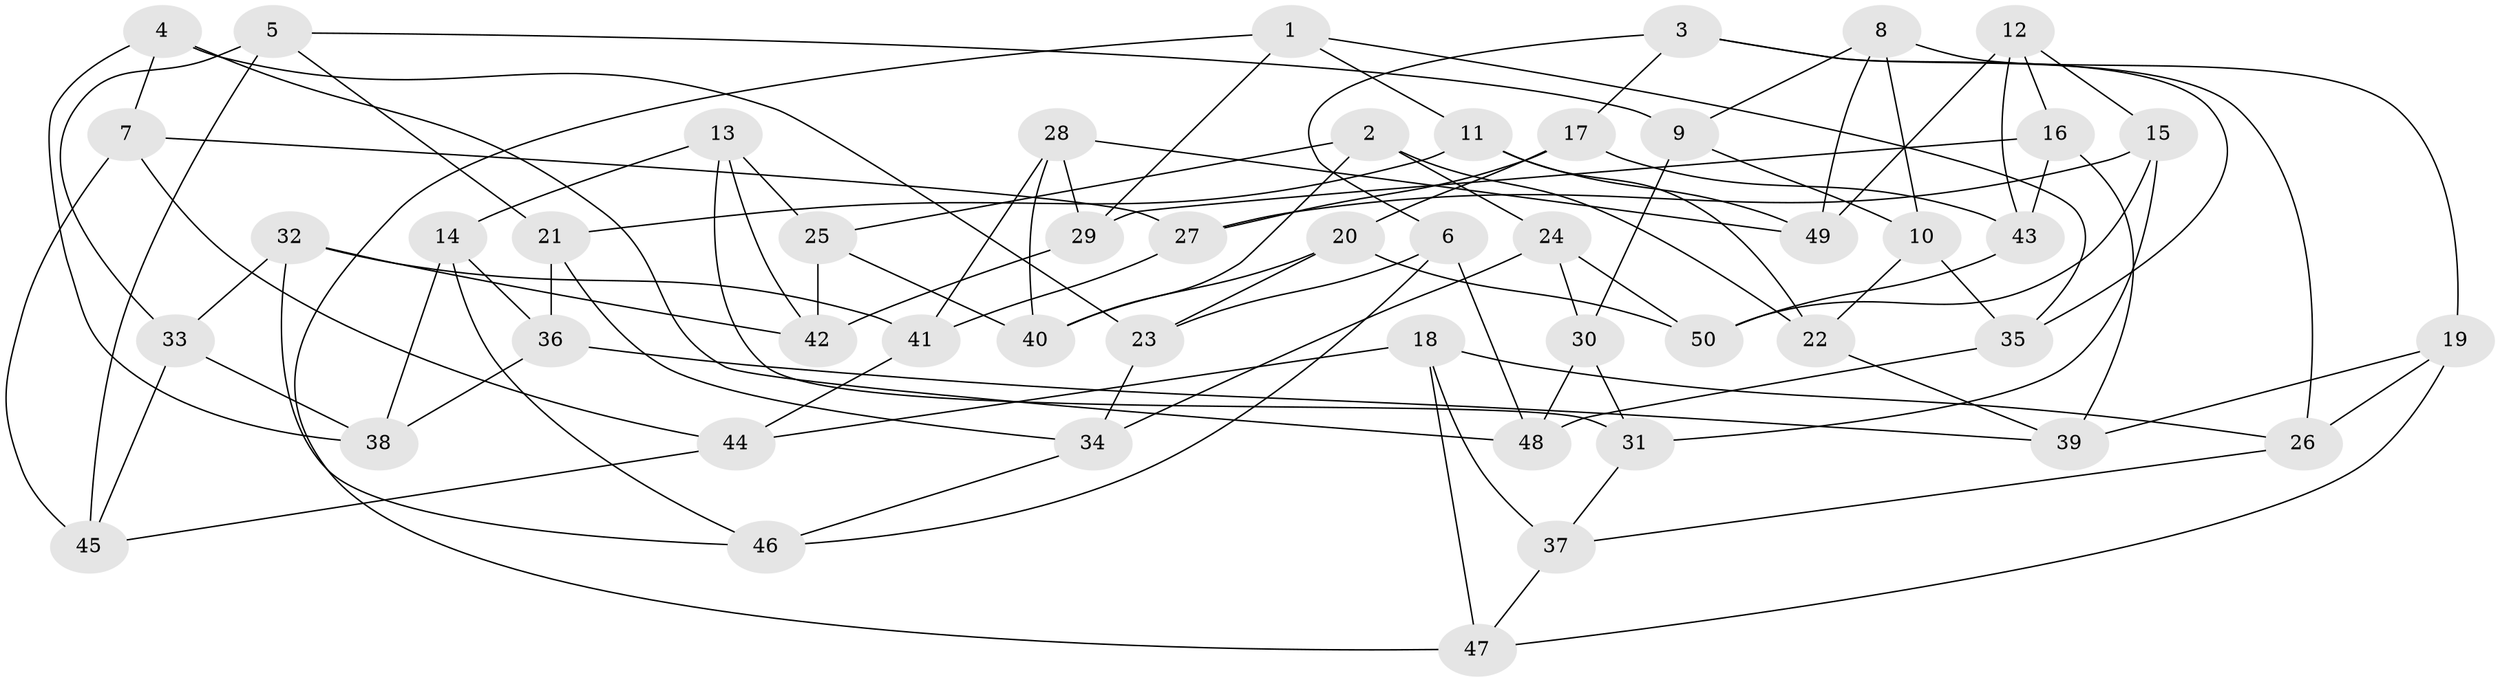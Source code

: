 // coarse degree distribution, {4: 0.4857142857142857, 5: 0.08571428571428572, 6: 0.34285714285714286, 3: 0.08571428571428572}
// Generated by graph-tools (version 1.1) at 2025/52/02/27/25 19:52:27]
// undirected, 50 vertices, 100 edges
graph export_dot {
graph [start="1"]
  node [color=gray90,style=filled];
  1;
  2;
  3;
  4;
  5;
  6;
  7;
  8;
  9;
  10;
  11;
  12;
  13;
  14;
  15;
  16;
  17;
  18;
  19;
  20;
  21;
  22;
  23;
  24;
  25;
  26;
  27;
  28;
  29;
  30;
  31;
  32;
  33;
  34;
  35;
  36;
  37;
  38;
  39;
  40;
  41;
  42;
  43;
  44;
  45;
  46;
  47;
  48;
  49;
  50;
  1 -- 35;
  1 -- 47;
  1 -- 29;
  1 -- 11;
  2 -- 25;
  2 -- 24;
  2 -- 22;
  2 -- 40;
  3 -- 35;
  3 -- 26;
  3 -- 17;
  3 -- 6;
  4 -- 7;
  4 -- 38;
  4 -- 23;
  4 -- 48;
  5 -- 21;
  5 -- 33;
  5 -- 45;
  5 -- 9;
  6 -- 23;
  6 -- 46;
  6 -- 48;
  7 -- 44;
  7 -- 27;
  7 -- 45;
  8 -- 9;
  8 -- 10;
  8 -- 49;
  8 -- 19;
  9 -- 10;
  9 -- 30;
  10 -- 22;
  10 -- 35;
  11 -- 21;
  11 -- 49;
  11 -- 22;
  12 -- 16;
  12 -- 15;
  12 -- 43;
  12 -- 49;
  13 -- 42;
  13 -- 25;
  13 -- 31;
  13 -- 14;
  14 -- 38;
  14 -- 46;
  14 -- 36;
  15 -- 27;
  15 -- 50;
  15 -- 31;
  16 -- 29;
  16 -- 39;
  16 -- 43;
  17 -- 27;
  17 -- 43;
  17 -- 20;
  18 -- 26;
  18 -- 47;
  18 -- 37;
  18 -- 44;
  19 -- 26;
  19 -- 39;
  19 -- 47;
  20 -- 23;
  20 -- 40;
  20 -- 50;
  21 -- 34;
  21 -- 36;
  22 -- 39;
  23 -- 34;
  24 -- 34;
  24 -- 30;
  24 -- 50;
  25 -- 42;
  25 -- 40;
  26 -- 37;
  27 -- 41;
  28 -- 41;
  28 -- 29;
  28 -- 40;
  28 -- 49;
  29 -- 42;
  30 -- 31;
  30 -- 48;
  31 -- 37;
  32 -- 42;
  32 -- 33;
  32 -- 46;
  32 -- 41;
  33 -- 38;
  33 -- 45;
  34 -- 46;
  35 -- 48;
  36 -- 38;
  36 -- 39;
  37 -- 47;
  41 -- 44;
  43 -- 50;
  44 -- 45;
}
